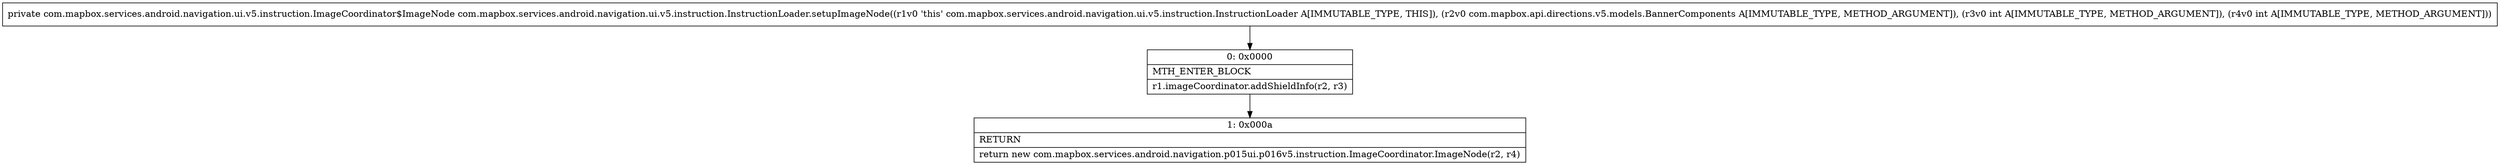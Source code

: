 digraph "CFG forcom.mapbox.services.android.navigation.ui.v5.instruction.InstructionLoader.setupImageNode(Lcom\/mapbox\/api\/directions\/v5\/models\/BannerComponents;II)Lcom\/mapbox\/services\/android\/navigation\/ui\/v5\/instruction\/ImageCoordinator$ImageNode;" {
Node_0 [shape=record,label="{0\:\ 0x0000|MTH_ENTER_BLOCK\l|r1.imageCoordinator.addShieldInfo(r2, r3)\l}"];
Node_1 [shape=record,label="{1\:\ 0x000a|RETURN\l|return new com.mapbox.services.android.navigation.p015ui.p016v5.instruction.ImageCoordinator.ImageNode(r2, r4)\l}"];
MethodNode[shape=record,label="{private com.mapbox.services.android.navigation.ui.v5.instruction.ImageCoordinator$ImageNode com.mapbox.services.android.navigation.ui.v5.instruction.InstructionLoader.setupImageNode((r1v0 'this' com.mapbox.services.android.navigation.ui.v5.instruction.InstructionLoader A[IMMUTABLE_TYPE, THIS]), (r2v0 com.mapbox.api.directions.v5.models.BannerComponents A[IMMUTABLE_TYPE, METHOD_ARGUMENT]), (r3v0 int A[IMMUTABLE_TYPE, METHOD_ARGUMENT]), (r4v0 int A[IMMUTABLE_TYPE, METHOD_ARGUMENT])) }"];
MethodNode -> Node_0;
Node_0 -> Node_1;
}

